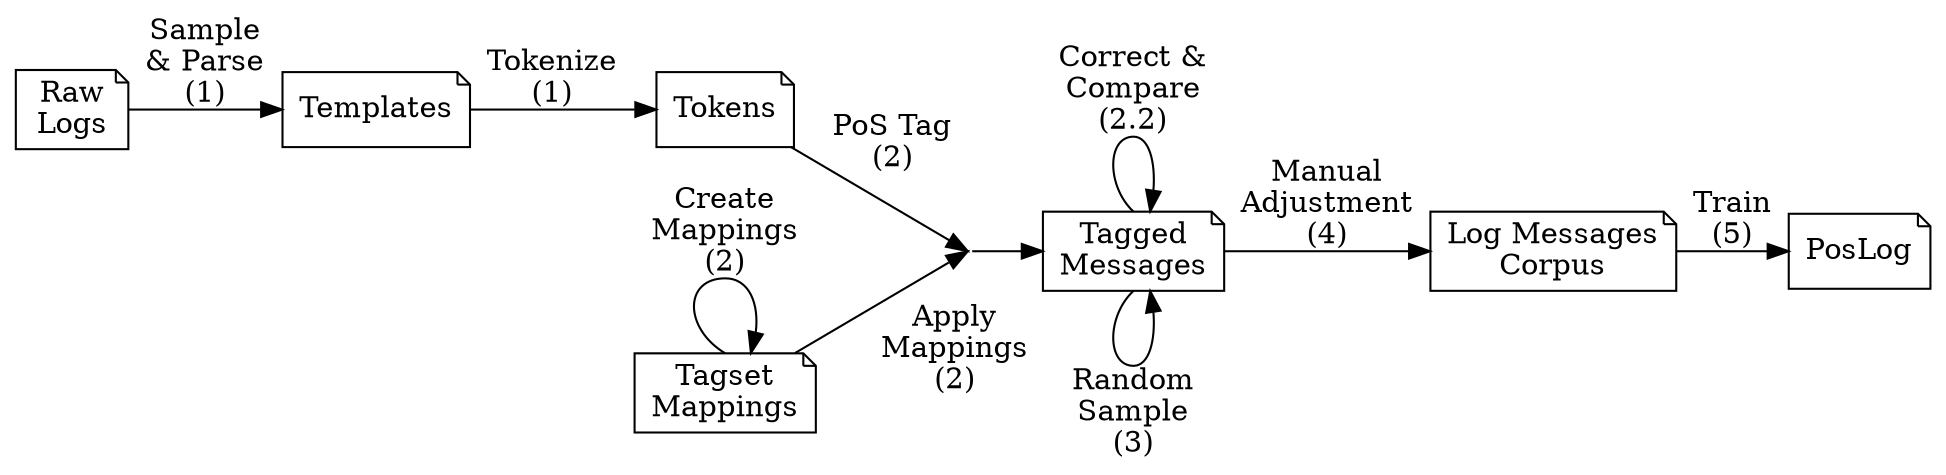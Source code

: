 digraph pipeline{
	rankdir=LR;
	margin=0.05;
	ranksep=0;
	nodesep=0.5;
	
	// Node styles
	node[shape=note];
	raw[label="Raw\nLogs"];
	templates[label="Templates"];
	mappings[label="Tagset\nMappings"];
	tokens[label="Tokens"];
	tagged[label="Tagged\nMessages"];
	corpus[label="Log Messages\nCorpus"];
	poslog[label="PosLog"];
	

	raw->templates[label="Sample\n& Parse\n(1)"];
	templates->tokens[label="Tokenize\n(1)"];

	mappings:n->mappings[label="Create\nMappings\n(2)"];

	a[shape=point, style=invis, width=0, height=0];
	tokens->a[label="PoS Tag\n(2)"];
	mappings->a[xlabel="Apply\nMappings\n(2)"];
	a->tagged[minlen=2];
	
	tagged:n->tagged[label="Correct &\nCompare\n(2.2)"];
	tagged:s->tagged[label="Random\nSample\n(3)"];
	
	tagged->corpus[label="Manual\nAdjustment\n(4)"];

	corpus->poslog[label="Train\n(5)"];
	
	
}